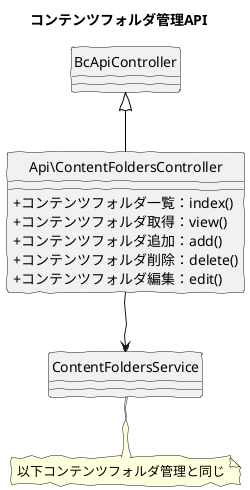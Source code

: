 @startuml
skinparam handwritten true
skinparam backgroundColor white
hide circle
skinparam classAttributeIconSize 0

title コンテンツフォルダ管理API

class Api\ContentFoldersController {
    + コンテンツフォルダ一覧：index() 
    + コンテンツフォルダ取得：view() 
    + コンテンツフォルダ追加：add() 
    + コンテンツフォルダ削除：delete() 
    + コンテンツフォルダ編集：edit() 
}

Api\ContentFoldersController -up[#Black]-|> BcApiController
Api\ContentFoldersController --> ContentFoldersService
note "以下コンテンツフォルダ管理と同じ" as contentFolderNote
ContentFoldersService .. contentFolderNote
@enduml
